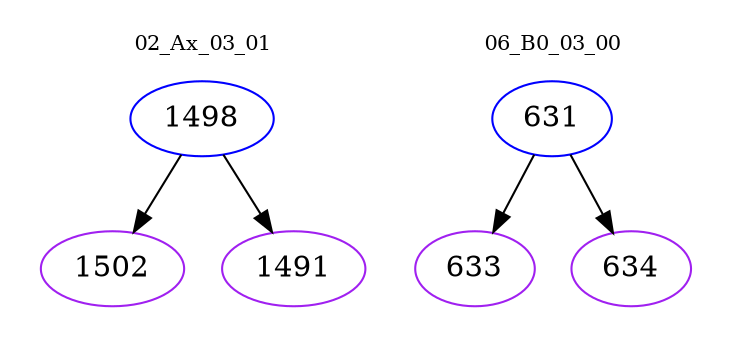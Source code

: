 digraph{
subgraph cluster_0 {
color = white
label = "02_Ax_03_01";
fontsize=10;
T0_1498 [label="1498", color="blue"]
T0_1498 -> T0_1502 [color="black"]
T0_1502 [label="1502", color="purple"]
T0_1498 -> T0_1491 [color="black"]
T0_1491 [label="1491", color="purple"]
}
subgraph cluster_1 {
color = white
label = "06_B0_03_00";
fontsize=10;
T1_631 [label="631", color="blue"]
T1_631 -> T1_633 [color="black"]
T1_633 [label="633", color="purple"]
T1_631 -> T1_634 [color="black"]
T1_634 [label="634", color="purple"]
}
}
